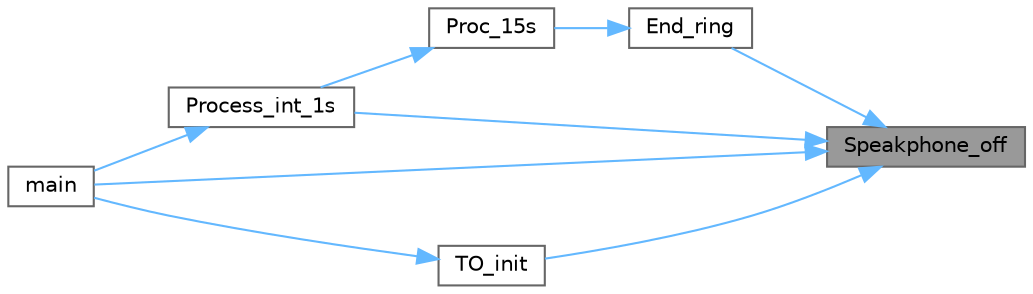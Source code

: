 digraph "Speakphone_off"
{
 // LATEX_PDF_SIZE
  bgcolor="transparent";
  edge [fontname=Helvetica,fontsize=10,labelfontname=Helvetica,labelfontsize=10];
  node [fontname=Helvetica,fontsize=10,shape=box,height=0.2,width=0.4];
  rankdir="RL";
  Node1 [label="Speakphone_off",height=0.2,width=0.4,color="gray40", fillcolor="grey60", style="filled", fontcolor="black",tooltip=" "];
  Node1 -> Node2 [dir="back",color="steelblue1",style="solid"];
  Node2 [label="End_ring",height=0.2,width=0.4,color="grey40", fillcolor="white", style="filled",URL="$_t_o_8c.html#abff402aad527aa3fec79e54d26bca6c9",tooltip=" "];
  Node2 -> Node3 [dir="back",color="steelblue1",style="solid"];
  Node3 [label="Proc_15s",height=0.2,width=0.4,color="grey40", fillcolor="white", style="filled",URL="$_t_o_8c.html#afbcd932e5ba2a74a910767d4923d95e7",tooltip=" "];
  Node3 -> Node4 [dir="back",color="steelblue1",style="solid"];
  Node4 [label="Process_int_1s",height=0.2,width=0.4,color="grey40", fillcolor="white", style="filled",URL="$_t_o_8c.html#a7f401af429e857d8903ad4736179004f",tooltip=" "];
  Node4 -> Node5 [dir="back",color="steelblue1",style="solid"];
  Node5 [label="main",height=0.2,width=0.4,color="grey40", fillcolor="white", style="filled",URL="$core_8c.html#a6288eba0f8e8ad3ab1544ad731eb7667",tooltip=" "];
  Node1 -> Node5 [dir="back",color="steelblue1",style="solid"];
  Node1 -> Node4 [dir="back",color="steelblue1",style="solid"];
  Node1 -> Node6 [dir="back",color="steelblue1",style="solid"];
  Node6 [label="TO_init",height=0.2,width=0.4,color="grey40", fillcolor="white", style="filled",URL="$_t_o___init_8c.html#a35d18ea93365a61c6aed15243e8e8d3e",tooltip=" "];
  Node6 -> Node5 [dir="back",color="steelblue1",style="solid"];
}
